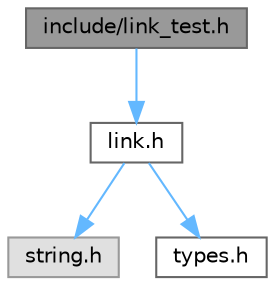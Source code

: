 digraph "include/link_test.h"
{
 // LATEX_PDF_SIZE
  bgcolor="transparent";
  edge [fontname=Helvetica,fontsize=10,labelfontname=Helvetica,labelfontsize=10];
  node [fontname=Helvetica,fontsize=10,shape=box,height=0.2,width=0.4];
  Node1 [id="Node000001",label="include/link_test.h",height=0.2,width=0.4,color="gray40", fillcolor="grey60", style="filled", fontcolor="black",tooltip="Link test function module."];
  Node1 -> Node2 [id="edge4_Node000001_Node000002",color="steelblue1",style="solid",tooltip=" "];
  Node2 [id="Node000002",label="link.h",height=0.2,width=0.4,color="grey40", fillcolor="white", style="filled",URL="$link_8h.html",tooltip="It defines the link module."];
  Node2 -> Node3 [id="edge5_Node000002_Node000003",color="steelblue1",style="solid",tooltip=" "];
  Node3 [id="Node000003",label="string.h",height=0.2,width=0.4,color="grey60", fillcolor="#E0E0E0", style="filled",tooltip=" "];
  Node2 -> Node4 [id="edge6_Node000002_Node000004",color="steelblue1",style="solid",tooltip=" "];
  Node4 [id="Node000004",label="types.h",height=0.2,width=0.4,color="grey40", fillcolor="white", style="filled",URL="$types_8h.html",tooltip="It defines common types for the whole project."];
}
